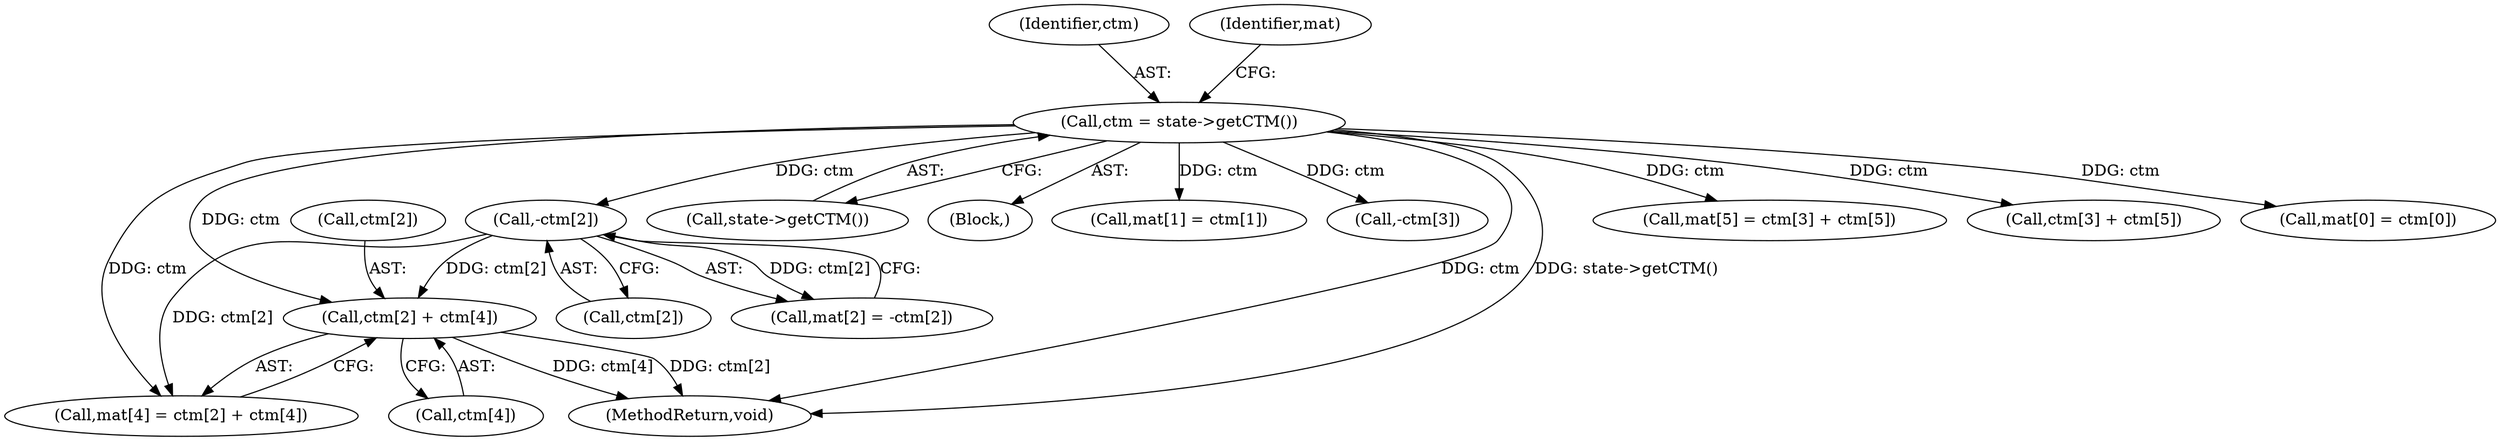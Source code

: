 digraph "0_poppler_7b2d314a61fd0e12f47c62996cb49ec0d1ba747a_11@array" {
"1000316" [label="(Call,ctm[2] + ctm[4])"];
"1000279" [label="(Call,ctm = state->getCTM())"];
"1000300" [label="(Call,-ctm[2])"];
"1000312" [label="(Call,mat[4] = ctm[2] + ctm[4])"];
"1000281" [label="(Call,state->getCTM())"];
"1000300" [label="(Call,-ctm[2])"];
"1000296" [label="(Call,mat[2] = -ctm[2])"];
"1000176" [label="(Block,)"];
"1000317" [label="(Call,ctm[2])"];
"1000289" [label="(Call,mat[1] = ctm[1])"];
"1000308" [label="(Call,-ctm[3])"];
"1000280" [label="(Identifier,ctm)"];
"1000301" [label="(Call,ctm[2])"];
"1000279" [label="(Call,ctm = state->getCTM())"];
"1000703" [label="(MethodReturn,void)"];
"1000316" [label="(Call,ctm[2] + ctm[4])"];
"1000323" [label="(Call,mat[5] = ctm[3] + ctm[5])"];
"1000284" [label="(Identifier,mat)"];
"1000327" [label="(Call,ctm[3] + ctm[5])"];
"1000282" [label="(Call,mat[0] = ctm[0])"];
"1000320" [label="(Call,ctm[4])"];
"1000316" -> "1000312"  [label="AST: "];
"1000316" -> "1000320"  [label="CFG: "];
"1000317" -> "1000316"  [label="AST: "];
"1000320" -> "1000316"  [label="AST: "];
"1000312" -> "1000316"  [label="CFG: "];
"1000316" -> "1000703"  [label="DDG: ctm[4]"];
"1000316" -> "1000703"  [label="DDG: ctm[2]"];
"1000279" -> "1000316"  [label="DDG: ctm"];
"1000300" -> "1000316"  [label="DDG: ctm[2]"];
"1000279" -> "1000176"  [label="AST: "];
"1000279" -> "1000281"  [label="CFG: "];
"1000280" -> "1000279"  [label="AST: "];
"1000281" -> "1000279"  [label="AST: "];
"1000284" -> "1000279"  [label="CFG: "];
"1000279" -> "1000703"  [label="DDG: ctm"];
"1000279" -> "1000703"  [label="DDG: state->getCTM()"];
"1000279" -> "1000282"  [label="DDG: ctm"];
"1000279" -> "1000289"  [label="DDG: ctm"];
"1000279" -> "1000300"  [label="DDG: ctm"];
"1000279" -> "1000308"  [label="DDG: ctm"];
"1000279" -> "1000312"  [label="DDG: ctm"];
"1000279" -> "1000323"  [label="DDG: ctm"];
"1000279" -> "1000327"  [label="DDG: ctm"];
"1000300" -> "1000296"  [label="AST: "];
"1000300" -> "1000301"  [label="CFG: "];
"1000301" -> "1000300"  [label="AST: "];
"1000296" -> "1000300"  [label="CFG: "];
"1000300" -> "1000296"  [label="DDG: ctm[2]"];
"1000300" -> "1000312"  [label="DDG: ctm[2]"];
}
